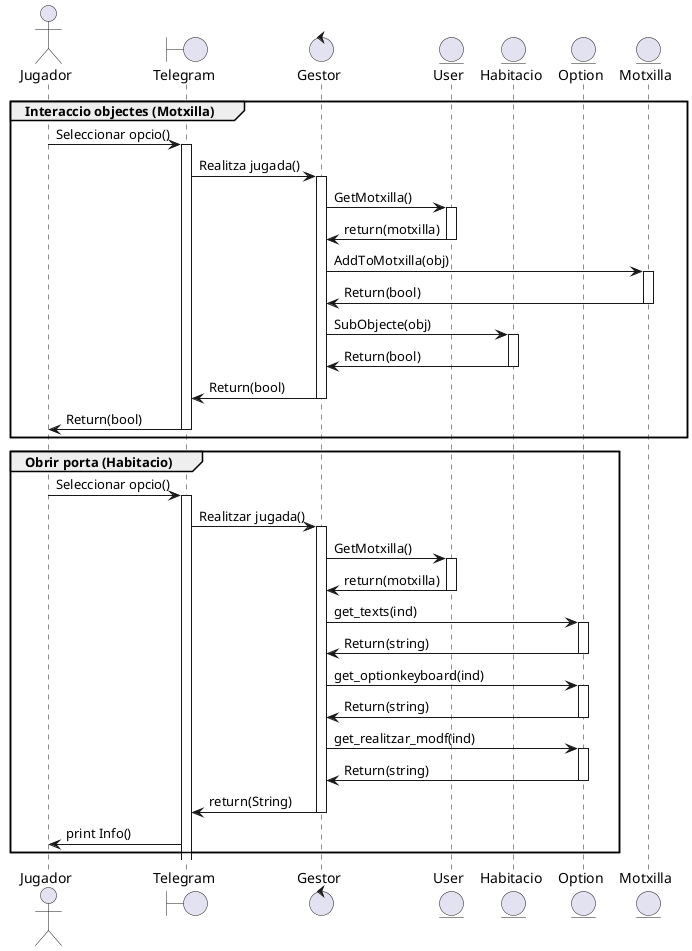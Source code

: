 @startuml
actor Jugador
boundary Telegram
control Gestor
entity User
entity Habitacio
entity Option
entity Motxilla

group Interaccio objectes (Motxilla)
Jugador -> Telegram : Seleccionar opcio()
activate Telegram
Telegram -> Gestor : Realitza jugada()
activate Gestor
Gestor -> User : GetMotxilla()
activate User
User -> Gestor : return(motxilla)
deactivate User
Gestor -> Motxilla : AddToMotxilla(obj)
activate Motxilla
Motxilla -> Gestor : Return(bool)
deactivate Motxilla
Gestor -> Habitacio : SubObjecte(obj)
activate Habitacio
Habitacio -> Gestor : Return(bool)
deactivate Habitacio
Gestor -> Telegram : Return(bool)
deactivate Gestor
Telegram -> Jugador : Return(bool)
deactivate Telegram
deactivate Jugador
end

group Obrir porta (Habitacio)
Jugador -> Telegram : Seleccionar opcio()
activate Telegram
Telegram -> Gestor : Realitzar jugada()
activate Gestor
Gestor -> User : GetMotxilla()
activate User
User -> Gestor : return(motxilla)
deactivate User
Gestor -> Option : get_texts(ind)
activate Option
Option -> Gestor : Return(string)
deactivate Option
Gestor -> Option : get_optionkeyboard(ind)
activate Option
Option -> Gestor : Return(string)
deactivate Option
Gestor -> Option : get_realitzar_modf(ind)
activate Option
Option -> Gestor : Return(string)
deactivate Option
Gestor -> Telegram : return(String)
deactivate Gestor
Telegram -> Jugador : print Info()
deactivate Gestor
deactivate Jugador
end

@endum
@enduml
